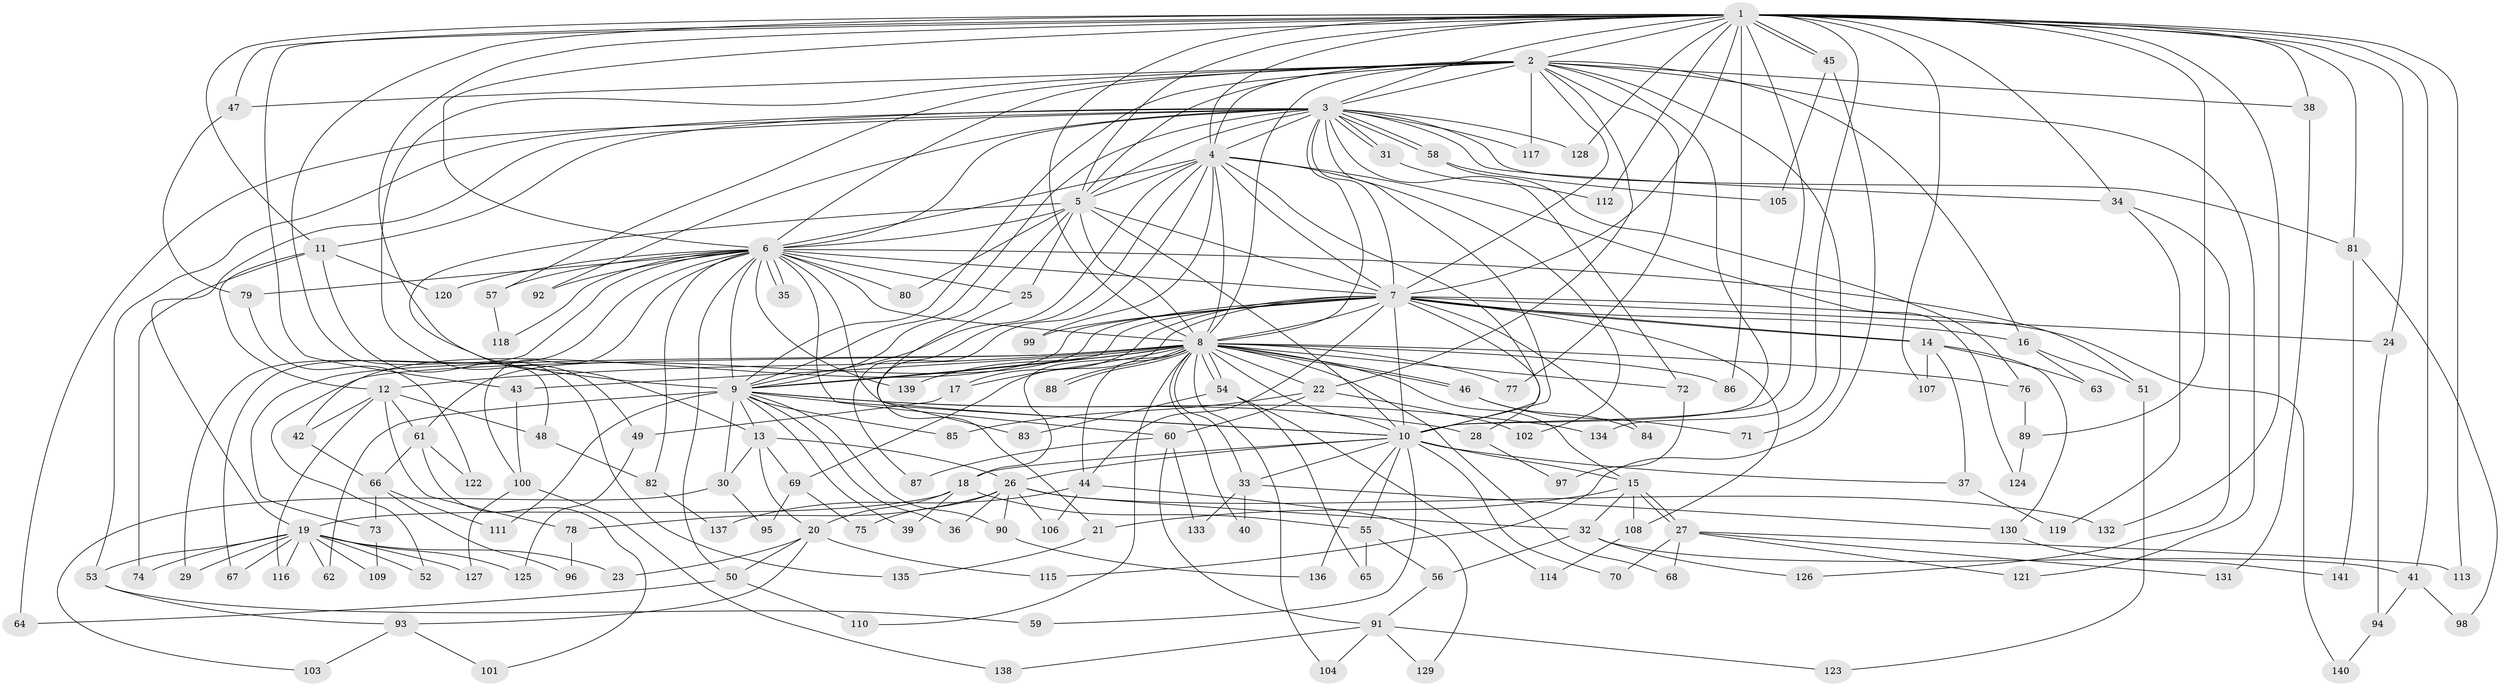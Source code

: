 // Generated by graph-tools (version 1.1) at 2025/01/03/09/25 03:01:28]
// undirected, 141 vertices, 307 edges
graph export_dot {
graph [start="1"]
  node [color=gray90,style=filled];
  1;
  2;
  3;
  4;
  5;
  6;
  7;
  8;
  9;
  10;
  11;
  12;
  13;
  14;
  15;
  16;
  17;
  18;
  19;
  20;
  21;
  22;
  23;
  24;
  25;
  26;
  27;
  28;
  29;
  30;
  31;
  32;
  33;
  34;
  35;
  36;
  37;
  38;
  39;
  40;
  41;
  42;
  43;
  44;
  45;
  46;
  47;
  48;
  49;
  50;
  51;
  52;
  53;
  54;
  55;
  56;
  57;
  58;
  59;
  60;
  61;
  62;
  63;
  64;
  65;
  66;
  67;
  68;
  69;
  70;
  71;
  72;
  73;
  74;
  75;
  76;
  77;
  78;
  79;
  80;
  81;
  82;
  83;
  84;
  85;
  86;
  87;
  88;
  89;
  90;
  91;
  92;
  93;
  94;
  95;
  96;
  97;
  98;
  99;
  100;
  101;
  102;
  103;
  104;
  105;
  106;
  107;
  108;
  109;
  110;
  111;
  112;
  113;
  114;
  115;
  116;
  117;
  118;
  119;
  120;
  121;
  122;
  123;
  124;
  125;
  126;
  127;
  128;
  129;
  130;
  131;
  132;
  133;
  134;
  135;
  136;
  137;
  138;
  139;
  140;
  141;
  1 -- 2;
  1 -- 3;
  1 -- 4;
  1 -- 5;
  1 -- 6;
  1 -- 7;
  1 -- 8;
  1 -- 9;
  1 -- 10;
  1 -- 11;
  1 -- 24;
  1 -- 34;
  1 -- 38;
  1 -- 41;
  1 -- 43;
  1 -- 45;
  1 -- 45;
  1 -- 47;
  1 -- 48;
  1 -- 81;
  1 -- 86;
  1 -- 89;
  1 -- 107;
  1 -- 112;
  1 -- 113;
  1 -- 128;
  1 -- 132;
  1 -- 134;
  2 -- 3;
  2 -- 4;
  2 -- 5;
  2 -- 6;
  2 -- 7;
  2 -- 8;
  2 -- 9;
  2 -- 10;
  2 -- 16;
  2 -- 22;
  2 -- 38;
  2 -- 47;
  2 -- 49;
  2 -- 57;
  2 -- 71;
  2 -- 77;
  2 -- 117;
  2 -- 121;
  3 -- 4;
  3 -- 5;
  3 -- 6;
  3 -- 7;
  3 -- 8;
  3 -- 9;
  3 -- 10;
  3 -- 11;
  3 -- 19;
  3 -- 31;
  3 -- 31;
  3 -- 34;
  3 -- 53;
  3 -- 58;
  3 -- 58;
  3 -- 64;
  3 -- 72;
  3 -- 81;
  3 -- 92;
  3 -- 117;
  3 -- 128;
  4 -- 5;
  4 -- 6;
  4 -- 7;
  4 -- 8;
  4 -- 9;
  4 -- 10;
  4 -- 21;
  4 -- 87;
  4 -- 99;
  4 -- 102;
  4 -- 124;
  5 -- 6;
  5 -- 7;
  5 -- 8;
  5 -- 9;
  5 -- 10;
  5 -- 13;
  5 -- 25;
  5 -- 80;
  6 -- 7;
  6 -- 8;
  6 -- 9;
  6 -- 10;
  6 -- 25;
  6 -- 29;
  6 -- 35;
  6 -- 35;
  6 -- 50;
  6 -- 51;
  6 -- 57;
  6 -- 60;
  6 -- 67;
  6 -- 79;
  6 -- 80;
  6 -- 82;
  6 -- 92;
  6 -- 100;
  6 -- 118;
  6 -- 120;
  6 -- 139;
  7 -- 8;
  7 -- 9;
  7 -- 10;
  7 -- 14;
  7 -- 14;
  7 -- 16;
  7 -- 17;
  7 -- 24;
  7 -- 28;
  7 -- 42;
  7 -- 44;
  7 -- 61;
  7 -- 69;
  7 -- 84;
  7 -- 99;
  7 -- 108;
  7 -- 140;
  8 -- 9;
  8 -- 10;
  8 -- 12;
  8 -- 15;
  8 -- 17;
  8 -- 18;
  8 -- 22;
  8 -- 33;
  8 -- 40;
  8 -- 43;
  8 -- 44;
  8 -- 46;
  8 -- 46;
  8 -- 52;
  8 -- 54;
  8 -- 54;
  8 -- 68;
  8 -- 72;
  8 -- 73;
  8 -- 76;
  8 -- 77;
  8 -- 86;
  8 -- 88;
  8 -- 88;
  8 -- 104;
  8 -- 110;
  8 -- 139;
  9 -- 10;
  9 -- 13;
  9 -- 28;
  9 -- 30;
  9 -- 36;
  9 -- 39;
  9 -- 62;
  9 -- 85;
  9 -- 90;
  9 -- 111;
  9 -- 134;
  10 -- 15;
  10 -- 18;
  10 -- 26;
  10 -- 33;
  10 -- 37;
  10 -- 55;
  10 -- 59;
  10 -- 70;
  10 -- 136;
  11 -- 12;
  11 -- 74;
  11 -- 120;
  11 -- 135;
  12 -- 42;
  12 -- 48;
  12 -- 61;
  12 -- 78;
  12 -- 116;
  13 -- 20;
  13 -- 26;
  13 -- 30;
  13 -- 69;
  14 -- 37;
  14 -- 63;
  14 -- 107;
  14 -- 130;
  15 -- 21;
  15 -- 27;
  15 -- 27;
  15 -- 32;
  15 -- 108;
  16 -- 51;
  16 -- 63;
  17 -- 49;
  18 -- 19;
  18 -- 20;
  18 -- 39;
  18 -- 55;
  19 -- 23;
  19 -- 29;
  19 -- 52;
  19 -- 53;
  19 -- 62;
  19 -- 67;
  19 -- 74;
  19 -- 109;
  19 -- 116;
  19 -- 125;
  19 -- 127;
  20 -- 23;
  20 -- 50;
  20 -- 93;
  20 -- 115;
  21 -- 135;
  22 -- 60;
  22 -- 85;
  22 -- 102;
  24 -- 94;
  25 -- 83;
  26 -- 32;
  26 -- 36;
  26 -- 75;
  26 -- 78;
  26 -- 90;
  26 -- 106;
  26 -- 132;
  27 -- 68;
  27 -- 70;
  27 -- 113;
  27 -- 121;
  27 -- 131;
  28 -- 97;
  30 -- 95;
  30 -- 103;
  31 -- 112;
  32 -- 41;
  32 -- 56;
  32 -- 126;
  33 -- 40;
  33 -- 130;
  33 -- 133;
  34 -- 119;
  34 -- 126;
  37 -- 119;
  38 -- 131;
  41 -- 94;
  41 -- 98;
  42 -- 66;
  43 -- 100;
  44 -- 106;
  44 -- 129;
  44 -- 137;
  45 -- 105;
  45 -- 115;
  46 -- 71;
  46 -- 84;
  47 -- 79;
  48 -- 82;
  49 -- 125;
  50 -- 64;
  50 -- 110;
  51 -- 123;
  53 -- 59;
  53 -- 93;
  54 -- 65;
  54 -- 83;
  54 -- 114;
  55 -- 56;
  55 -- 65;
  56 -- 91;
  57 -- 118;
  58 -- 76;
  58 -- 105;
  60 -- 87;
  60 -- 91;
  60 -- 133;
  61 -- 66;
  61 -- 101;
  61 -- 122;
  66 -- 73;
  66 -- 96;
  66 -- 111;
  69 -- 75;
  69 -- 95;
  72 -- 97;
  73 -- 109;
  76 -- 89;
  78 -- 96;
  79 -- 122;
  81 -- 98;
  81 -- 141;
  82 -- 137;
  89 -- 124;
  90 -- 136;
  91 -- 104;
  91 -- 123;
  91 -- 129;
  91 -- 138;
  93 -- 101;
  93 -- 103;
  94 -- 140;
  100 -- 127;
  100 -- 138;
  108 -- 114;
  130 -- 141;
}
